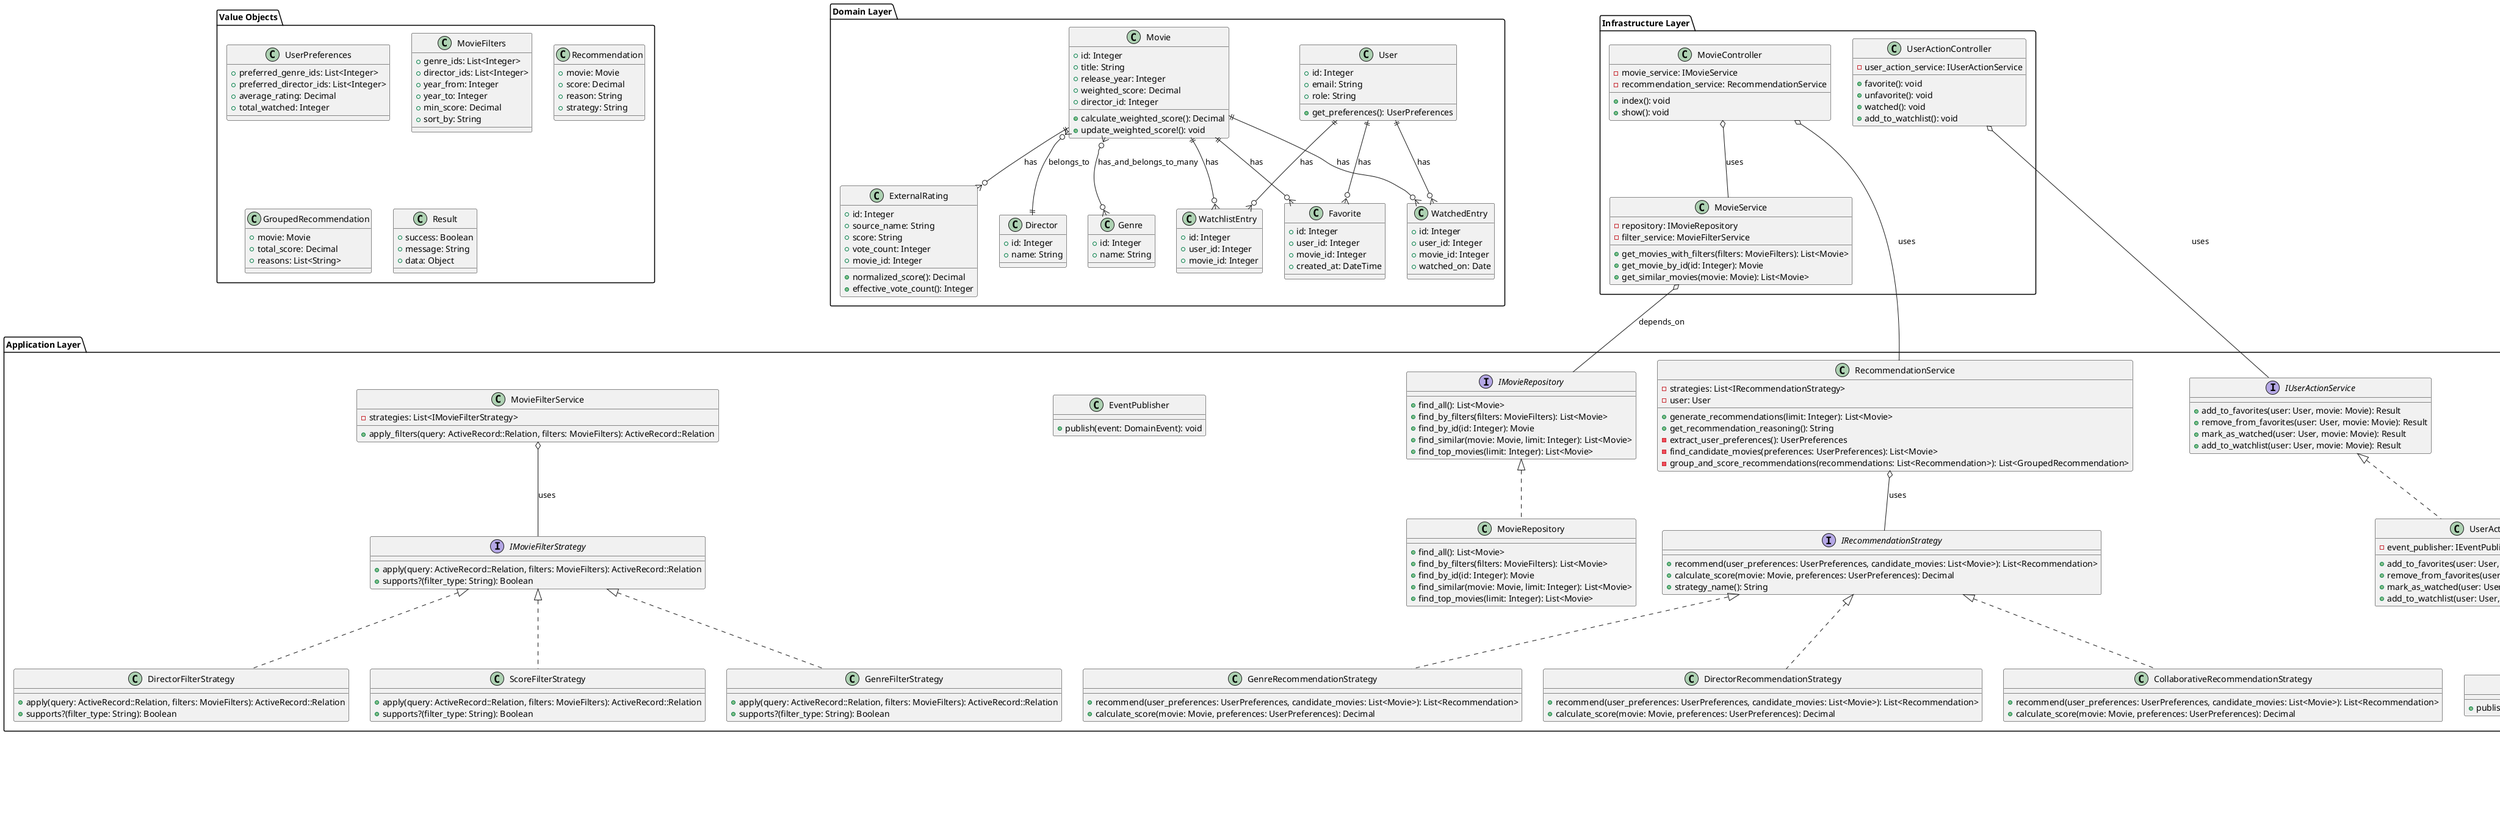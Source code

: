 @startuml Diagrama de Clases - Film Sonar Mejorado

!define RECTANGLE class

package "Domain Layer" {
  class Movie {
    +id: Integer
    +title: String
    +release_year: Integer
    +weighted_score: Decimal
    +director_id: Integer
    +calculate_weighted_score(): Decimal
    +update_weighted_score!(): void
  }

  class User {
    +id: Integer
    +email: String
    +role: String
    +get_preferences(): UserPreferences
  }

  class Director {
    +id: Integer
    +name: String
  }

  class Genre {
    +id: Integer
    +name: String
  }

  class ExternalRating {
    +id: Integer
    +source_name: String
    +score: String
    +vote_count: Integer
    +movie_id: Integer
    +normalized_score(): Decimal
    +effective_vote_count(): Integer
  }

  class Favorite {
    +id: Integer
    +user_id: Integer
    +movie_id: Integer
    +created_at: DateTime
  }

  class WatchedEntry {
    +id: Integer
    +user_id: Integer
    +movie_id: Integer
    +watched_on: Date
  }

  class WatchlistEntry {
    +id: Integer
    +user_id: Integer
    +movie_id: Integer
  }
}

package "Application Layer" {
  interface IRecommendationStrategy {
    +recommend(user_preferences: UserPreferences, candidate_movies: List<Movie>): List<Recommendation>
    +calculate_score(movie: Movie, preferences: UserPreferences): Decimal
    +strategy_name(): String
  }

  class GenreRecommendationStrategy {
    +recommend(user_preferences: UserPreferences, candidate_movies: List<Movie>): List<Recommendation>
    +calculate_score(movie: Movie, preferences: UserPreferences): Decimal
  }

  class DirectorRecommendationStrategy {
    +recommend(user_preferences: UserPreferences, candidate_movies: List<Movie>): List<Recommendation>
    +calculate_score(movie: Movie, preferences: UserPreferences): Decimal
  }

  class CollaborativeRecommendationStrategy {
    +recommend(user_preferences: UserPreferences, candidate_movies: List<Movie>): List<Recommendation>
    +calculate_score(movie: Movie, preferences: UserPreferences): Decimal
  }

  class RecommendationService {
    -strategies: List<IRecommendationStrategy>
    -user: User
    +generate_recommendations(limit: Integer): List<Movie>
    +get_recommendation_reasoning(): String
    -extract_user_preferences(): UserPreferences
    -find_candidate_movies(preferences: UserPreferences): List<Movie>
    -group_and_score_recommendations(recommendations: List<Recommendation>): List<GroupedRecommendation>
  }

  interface IMovieRepository {
    +find_all(): List<Movie>
    +find_by_filters(filters: MovieFilters): List<Movie>
    +find_by_id(id: Integer): Movie
    +find_similar(movie: Movie, limit: Integer): List<Movie>
    +find_top_movies(limit: Integer): List<Movie>
  }

  class MovieRepository {
    +find_all(): List<Movie>
    +find_by_filters(filters: MovieFilters): List<Movie>
    +find_by_id(id: Integer): Movie
    +find_similar(movie: Movie, limit: Integer): List<Movie>
    +find_top_movies(limit: Integer): List<Movie>
  }

  interface IUserActionService {
    +add_to_favorites(user: User, movie: Movie): Result
    +remove_from_favorites(user: User, movie: Movie): Result
    +mark_as_watched(user: User, movie: Movie): Result
    +add_to_watchlist(user: User, movie: Movie): Result
  }

  class UserActionService {
    -event_publisher: IEventPublisher
    +add_to_favorites(user: User, movie: Movie): Result
    +remove_from_favorites(user: User, movie: Movie): Result
    +mark_as_watched(user: User, movie: Movie): Result
    +add_to_watchlist(user: User, movie: Movie): Result
  }

  interface IEventPublisher {
    +publish(event: DomainEvent): void
  }

  class EventPublisher {
    +publish(event: DomainEvent): void
  }

  interface IMovieFilterStrategy {
    +apply(query: ActiveRecord::Relation, filters: MovieFilters): ActiveRecord::Relation
    +supports?(filter_type: String): Boolean
  }

  class GenreFilterStrategy {
    +apply(query: ActiveRecord::Relation, filters: MovieFilters): ActiveRecord::Relation
    +supports?(filter_type: String): Boolean
  }

  class DirectorFilterStrategy {
    +apply(query: ActiveRecord::Relation, filters: MovieFilters): ActiveRecord::Relation
    +supports?(filter_type: String): Boolean
  }

  class ScoreFilterStrategy {
    +apply(query: ActiveRecord::Relation, filters: MovieFilters): ActiveRecord::Relation
    +supports?(filter_type: String): Boolean
  }

  class MovieFilterService {
    -strategies: List<IMovieFilterStrategy>
    +apply_filters(query: ActiveRecord::Relation, filters: MovieFilters): ActiveRecord::Relation
  }
}

package "Infrastructure Layer" {
  class MovieController {
    -movie_service: IMovieService
    -recommendation_service: RecommendationService
    +index(): void
    +show(): void
  }

  class MovieService {
    -repository: IMovieRepository
    -filter_service: MovieFilterService
    +get_movies_with_filters(filters: MovieFilters): List<Movie>
    +get_movie_by_id(id: Integer): Movie
    +get_similar_movies(movie: Movie): List<Movie>
  }

  class UserActionController {
    -user_action_service: IUserActionService
    +favorite(): void
    +unfavorite(): void
    +watched(): void
    +add_to_watchlist(): void
  }
}

package "Value Objects" {
  class UserPreferences {
    +preferred_genre_ids: List<Integer>
    +preferred_director_ids: List<Integer>
    +average_rating: Decimal
    +total_watched: Integer
  }

  class MovieFilters {
    +genre_ids: List<Integer>
    +director_ids: List<Integer>
    +year_from: Integer
    +year_to: Integer
    +min_score: Decimal
    +sort_by: String
  }

  class Recommendation {
    +movie: Movie
    +score: Decimal
    +reason: String
    +strategy: String
  }

  class GroupedRecommendation {
    +movie: Movie
    +total_score: Decimal
    +reasons: List<String>
  }

  class Result {
    +success: Boolean
    +message: String
    +data: Object
  }
}

package "Domain Events" {
  abstract class DomainEvent {
    +occurred_on: DateTime
    +aggregate_id: Integer
  }

  class MovieFavoritedEvent {
    +user_id: Integer
    +movie_id: Integer
  }

  class MovieWatchedEvent {
    +user_id: Integer
    +movie_id: Integer
    +watched_on: Date
  }

  class MovieAddedToWatchlistEvent {
    +user_id: Integer
    +movie_id: Integer
  }
}

' Relationships
Movie ||--o{ ExternalRating : has
Movie ||--o{ Favorite : has
Movie ||--o{ WatchedEntry : has
Movie ||--o{ WatchlistEntry : has
Movie }o--|| Director : belongs_to
Movie }o--o{ Genre : has_and_belongs_to_many
User ||--o{ Favorite : has
User ||--o{ WatchedEntry : has
User ||--o{ WatchlistEntry : has

' Application Layer Relationships
IRecommendationStrategy <|.. GenreRecommendationStrategy
IRecommendationStrategy <|.. DirectorRecommendationStrategy
IRecommendationStrategy <|.. CollaborativeRecommendationStrategy
RecommendationService o-- IRecommendationStrategy : uses

IMovieRepository <|.. MovieRepository
MovieService o-- IMovieRepository : depends_on

IUserActionService <|.. UserActionService
UserActionService o-- IEventPublisher : publishes_events

IMovieFilterStrategy <|.. GenreFilterStrategy
IMovieFilterStrategy <|.. DirectorFilterStrategy
IMovieFilterStrategy <|.. ScoreFilterStrategy
MovieFilterService o-- IMovieFilterStrategy : uses

' Infrastructure Layer Relationships
MovieController o-- MovieService : uses
MovieController o-- RecommendationService : uses
UserActionController o-- IUserActionService : uses

' Domain Events
DomainEvent <|-- MovieFavoritedEvent
DomainEvent <|-- MovieWatchedEvent
DomainEvent <|-- MovieAddedToWatchlistEvent
UserActionService ..> DomainEvent : creates

@enduml 
